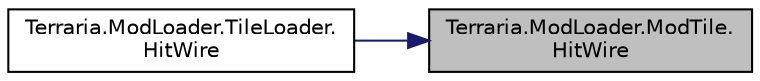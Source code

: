 digraph "Terraria.ModLoader.ModTile.HitWire"
{
 // LATEX_PDF_SIZE
  edge [fontname="Helvetica",fontsize="10",labelfontname="Helvetica",labelfontsize="10"];
  node [fontname="Helvetica",fontsize="10",shape=record];
  rankdir="RL";
  Node1 [label="Terraria.ModLoader.ModTile.\lHitWire",height=0.2,width=0.4,color="black", fillcolor="grey75", style="filled", fontcolor="black",tooltip="Allows you to make something happen when a wire current passes through this tile."];
  Node1 -> Node2 [dir="back",color="midnightblue",fontsize="10",style="solid",fontname="Helvetica"];
  Node2 [label="Terraria.ModLoader.TileLoader.\lHitWire",height=0.2,width=0.4,color="black", fillcolor="white", style="filled",URL="$class_terraria_1_1_mod_loader_1_1_tile_loader.html#a0bc04b5b9b6f66eb9ba9936402dd2f98",tooltip=" "];
}
